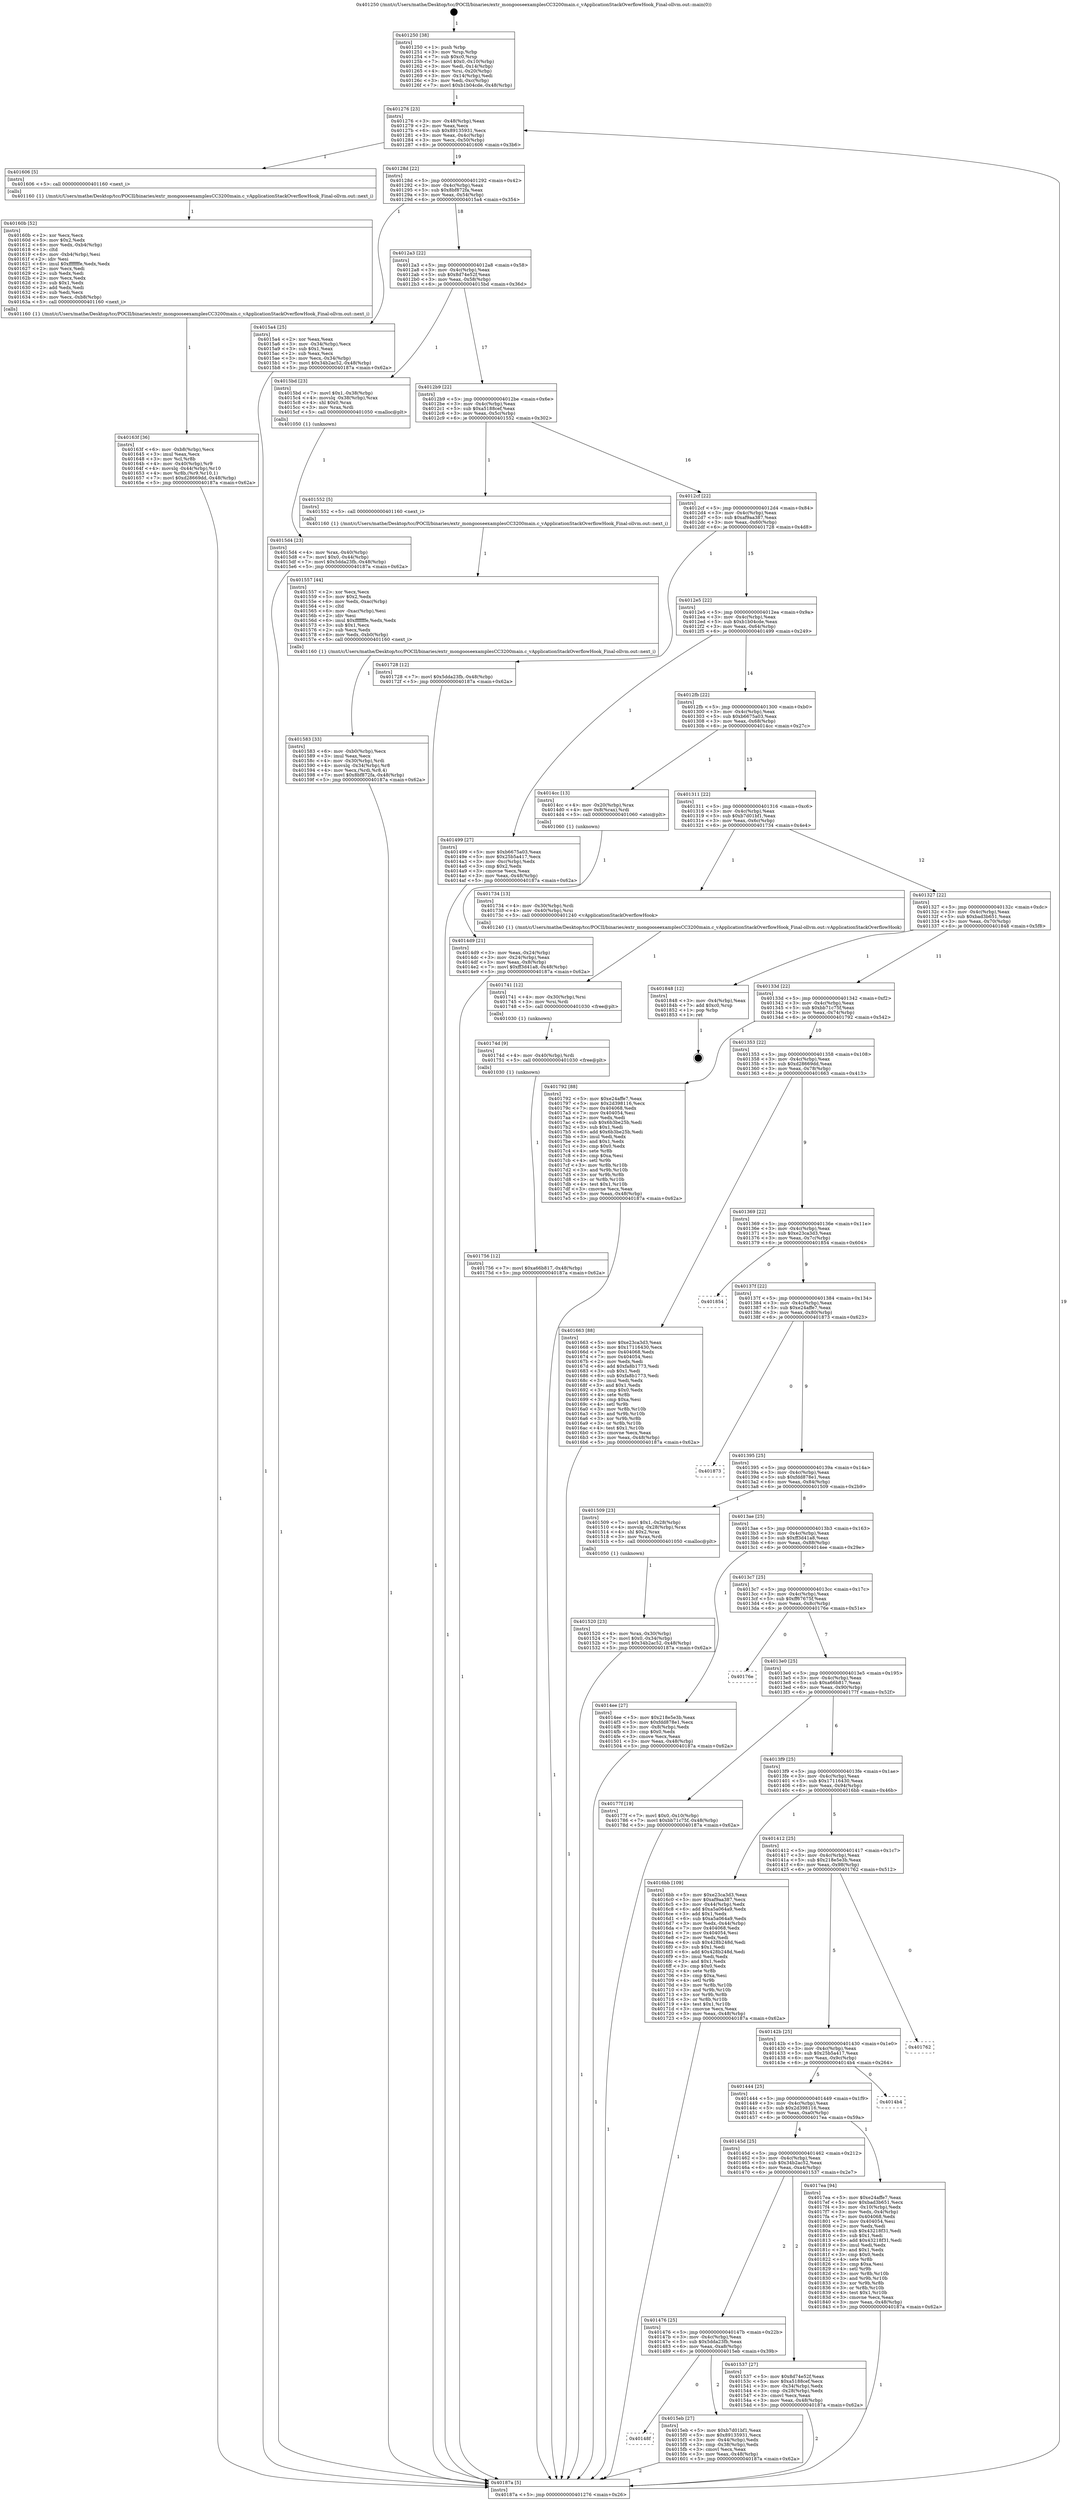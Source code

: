 digraph "0x401250" {
  label = "0x401250 (/mnt/c/Users/mathe/Desktop/tcc/POCII/binaries/extr_mongooseexamplesCC3200main.c_vApplicationStackOverflowHook_Final-ollvm.out::main(0))"
  labelloc = "t"
  node[shape=record]

  Entry [label="",width=0.3,height=0.3,shape=circle,fillcolor=black,style=filled]
  "0x401276" [label="{
     0x401276 [23]\l
     | [instrs]\l
     &nbsp;&nbsp;0x401276 \<+3\>: mov -0x48(%rbp),%eax\l
     &nbsp;&nbsp;0x401279 \<+2\>: mov %eax,%ecx\l
     &nbsp;&nbsp;0x40127b \<+6\>: sub $0x89135931,%ecx\l
     &nbsp;&nbsp;0x401281 \<+3\>: mov %eax,-0x4c(%rbp)\l
     &nbsp;&nbsp;0x401284 \<+3\>: mov %ecx,-0x50(%rbp)\l
     &nbsp;&nbsp;0x401287 \<+6\>: je 0000000000401606 \<main+0x3b6\>\l
  }"]
  "0x401606" [label="{
     0x401606 [5]\l
     | [instrs]\l
     &nbsp;&nbsp;0x401606 \<+5\>: call 0000000000401160 \<next_i\>\l
     | [calls]\l
     &nbsp;&nbsp;0x401160 \{1\} (/mnt/c/Users/mathe/Desktop/tcc/POCII/binaries/extr_mongooseexamplesCC3200main.c_vApplicationStackOverflowHook_Final-ollvm.out::next_i)\l
  }"]
  "0x40128d" [label="{
     0x40128d [22]\l
     | [instrs]\l
     &nbsp;&nbsp;0x40128d \<+5\>: jmp 0000000000401292 \<main+0x42\>\l
     &nbsp;&nbsp;0x401292 \<+3\>: mov -0x4c(%rbp),%eax\l
     &nbsp;&nbsp;0x401295 \<+5\>: sub $0x8bf872fa,%eax\l
     &nbsp;&nbsp;0x40129a \<+3\>: mov %eax,-0x54(%rbp)\l
     &nbsp;&nbsp;0x40129d \<+6\>: je 00000000004015a4 \<main+0x354\>\l
  }"]
  Exit [label="",width=0.3,height=0.3,shape=circle,fillcolor=black,style=filled,peripheries=2]
  "0x4015a4" [label="{
     0x4015a4 [25]\l
     | [instrs]\l
     &nbsp;&nbsp;0x4015a4 \<+2\>: xor %eax,%eax\l
     &nbsp;&nbsp;0x4015a6 \<+3\>: mov -0x34(%rbp),%ecx\l
     &nbsp;&nbsp;0x4015a9 \<+3\>: sub $0x1,%eax\l
     &nbsp;&nbsp;0x4015ac \<+2\>: sub %eax,%ecx\l
     &nbsp;&nbsp;0x4015ae \<+3\>: mov %ecx,-0x34(%rbp)\l
     &nbsp;&nbsp;0x4015b1 \<+7\>: movl $0x34b2ac52,-0x48(%rbp)\l
     &nbsp;&nbsp;0x4015b8 \<+5\>: jmp 000000000040187a \<main+0x62a\>\l
  }"]
  "0x4012a3" [label="{
     0x4012a3 [22]\l
     | [instrs]\l
     &nbsp;&nbsp;0x4012a3 \<+5\>: jmp 00000000004012a8 \<main+0x58\>\l
     &nbsp;&nbsp;0x4012a8 \<+3\>: mov -0x4c(%rbp),%eax\l
     &nbsp;&nbsp;0x4012ab \<+5\>: sub $0x8d74e52f,%eax\l
     &nbsp;&nbsp;0x4012b0 \<+3\>: mov %eax,-0x58(%rbp)\l
     &nbsp;&nbsp;0x4012b3 \<+6\>: je 00000000004015bd \<main+0x36d\>\l
  }"]
  "0x401756" [label="{
     0x401756 [12]\l
     | [instrs]\l
     &nbsp;&nbsp;0x401756 \<+7\>: movl $0xa66b817,-0x48(%rbp)\l
     &nbsp;&nbsp;0x40175d \<+5\>: jmp 000000000040187a \<main+0x62a\>\l
  }"]
  "0x4015bd" [label="{
     0x4015bd [23]\l
     | [instrs]\l
     &nbsp;&nbsp;0x4015bd \<+7\>: movl $0x1,-0x38(%rbp)\l
     &nbsp;&nbsp;0x4015c4 \<+4\>: movslq -0x38(%rbp),%rax\l
     &nbsp;&nbsp;0x4015c8 \<+4\>: shl $0x0,%rax\l
     &nbsp;&nbsp;0x4015cc \<+3\>: mov %rax,%rdi\l
     &nbsp;&nbsp;0x4015cf \<+5\>: call 0000000000401050 \<malloc@plt\>\l
     | [calls]\l
     &nbsp;&nbsp;0x401050 \{1\} (unknown)\l
  }"]
  "0x4012b9" [label="{
     0x4012b9 [22]\l
     | [instrs]\l
     &nbsp;&nbsp;0x4012b9 \<+5\>: jmp 00000000004012be \<main+0x6e\>\l
     &nbsp;&nbsp;0x4012be \<+3\>: mov -0x4c(%rbp),%eax\l
     &nbsp;&nbsp;0x4012c1 \<+5\>: sub $0xa5188cef,%eax\l
     &nbsp;&nbsp;0x4012c6 \<+3\>: mov %eax,-0x5c(%rbp)\l
     &nbsp;&nbsp;0x4012c9 \<+6\>: je 0000000000401552 \<main+0x302\>\l
  }"]
  "0x40174d" [label="{
     0x40174d [9]\l
     | [instrs]\l
     &nbsp;&nbsp;0x40174d \<+4\>: mov -0x40(%rbp),%rdi\l
     &nbsp;&nbsp;0x401751 \<+5\>: call 0000000000401030 \<free@plt\>\l
     | [calls]\l
     &nbsp;&nbsp;0x401030 \{1\} (unknown)\l
  }"]
  "0x401552" [label="{
     0x401552 [5]\l
     | [instrs]\l
     &nbsp;&nbsp;0x401552 \<+5\>: call 0000000000401160 \<next_i\>\l
     | [calls]\l
     &nbsp;&nbsp;0x401160 \{1\} (/mnt/c/Users/mathe/Desktop/tcc/POCII/binaries/extr_mongooseexamplesCC3200main.c_vApplicationStackOverflowHook_Final-ollvm.out::next_i)\l
  }"]
  "0x4012cf" [label="{
     0x4012cf [22]\l
     | [instrs]\l
     &nbsp;&nbsp;0x4012cf \<+5\>: jmp 00000000004012d4 \<main+0x84\>\l
     &nbsp;&nbsp;0x4012d4 \<+3\>: mov -0x4c(%rbp),%eax\l
     &nbsp;&nbsp;0x4012d7 \<+5\>: sub $0xaf9aa387,%eax\l
     &nbsp;&nbsp;0x4012dc \<+3\>: mov %eax,-0x60(%rbp)\l
     &nbsp;&nbsp;0x4012df \<+6\>: je 0000000000401728 \<main+0x4d8\>\l
  }"]
  "0x401741" [label="{
     0x401741 [12]\l
     | [instrs]\l
     &nbsp;&nbsp;0x401741 \<+4\>: mov -0x30(%rbp),%rsi\l
     &nbsp;&nbsp;0x401745 \<+3\>: mov %rsi,%rdi\l
     &nbsp;&nbsp;0x401748 \<+5\>: call 0000000000401030 \<free@plt\>\l
     | [calls]\l
     &nbsp;&nbsp;0x401030 \{1\} (unknown)\l
  }"]
  "0x401728" [label="{
     0x401728 [12]\l
     | [instrs]\l
     &nbsp;&nbsp;0x401728 \<+7\>: movl $0x5dda23fb,-0x48(%rbp)\l
     &nbsp;&nbsp;0x40172f \<+5\>: jmp 000000000040187a \<main+0x62a\>\l
  }"]
  "0x4012e5" [label="{
     0x4012e5 [22]\l
     | [instrs]\l
     &nbsp;&nbsp;0x4012e5 \<+5\>: jmp 00000000004012ea \<main+0x9a\>\l
     &nbsp;&nbsp;0x4012ea \<+3\>: mov -0x4c(%rbp),%eax\l
     &nbsp;&nbsp;0x4012ed \<+5\>: sub $0xb1b04cde,%eax\l
     &nbsp;&nbsp;0x4012f2 \<+3\>: mov %eax,-0x64(%rbp)\l
     &nbsp;&nbsp;0x4012f5 \<+6\>: je 0000000000401499 \<main+0x249\>\l
  }"]
  "0x40163f" [label="{
     0x40163f [36]\l
     | [instrs]\l
     &nbsp;&nbsp;0x40163f \<+6\>: mov -0xb8(%rbp),%ecx\l
     &nbsp;&nbsp;0x401645 \<+3\>: imul %eax,%ecx\l
     &nbsp;&nbsp;0x401648 \<+3\>: mov %cl,%r8b\l
     &nbsp;&nbsp;0x40164b \<+4\>: mov -0x40(%rbp),%r9\l
     &nbsp;&nbsp;0x40164f \<+4\>: movslq -0x44(%rbp),%r10\l
     &nbsp;&nbsp;0x401653 \<+4\>: mov %r8b,(%r9,%r10,1)\l
     &nbsp;&nbsp;0x401657 \<+7\>: movl $0xd28669dd,-0x48(%rbp)\l
     &nbsp;&nbsp;0x40165e \<+5\>: jmp 000000000040187a \<main+0x62a\>\l
  }"]
  "0x401499" [label="{
     0x401499 [27]\l
     | [instrs]\l
     &nbsp;&nbsp;0x401499 \<+5\>: mov $0xb6675a03,%eax\l
     &nbsp;&nbsp;0x40149e \<+5\>: mov $0x25b5a417,%ecx\l
     &nbsp;&nbsp;0x4014a3 \<+3\>: mov -0xc(%rbp),%edx\l
     &nbsp;&nbsp;0x4014a6 \<+3\>: cmp $0x2,%edx\l
     &nbsp;&nbsp;0x4014a9 \<+3\>: cmovne %ecx,%eax\l
     &nbsp;&nbsp;0x4014ac \<+3\>: mov %eax,-0x48(%rbp)\l
     &nbsp;&nbsp;0x4014af \<+5\>: jmp 000000000040187a \<main+0x62a\>\l
  }"]
  "0x4012fb" [label="{
     0x4012fb [22]\l
     | [instrs]\l
     &nbsp;&nbsp;0x4012fb \<+5\>: jmp 0000000000401300 \<main+0xb0\>\l
     &nbsp;&nbsp;0x401300 \<+3\>: mov -0x4c(%rbp),%eax\l
     &nbsp;&nbsp;0x401303 \<+5\>: sub $0xb6675a03,%eax\l
     &nbsp;&nbsp;0x401308 \<+3\>: mov %eax,-0x68(%rbp)\l
     &nbsp;&nbsp;0x40130b \<+6\>: je 00000000004014cc \<main+0x27c\>\l
  }"]
  "0x40187a" [label="{
     0x40187a [5]\l
     | [instrs]\l
     &nbsp;&nbsp;0x40187a \<+5\>: jmp 0000000000401276 \<main+0x26\>\l
  }"]
  "0x401250" [label="{
     0x401250 [38]\l
     | [instrs]\l
     &nbsp;&nbsp;0x401250 \<+1\>: push %rbp\l
     &nbsp;&nbsp;0x401251 \<+3\>: mov %rsp,%rbp\l
     &nbsp;&nbsp;0x401254 \<+7\>: sub $0xc0,%rsp\l
     &nbsp;&nbsp;0x40125b \<+7\>: movl $0x0,-0x10(%rbp)\l
     &nbsp;&nbsp;0x401262 \<+3\>: mov %edi,-0x14(%rbp)\l
     &nbsp;&nbsp;0x401265 \<+4\>: mov %rsi,-0x20(%rbp)\l
     &nbsp;&nbsp;0x401269 \<+3\>: mov -0x14(%rbp),%edi\l
     &nbsp;&nbsp;0x40126c \<+3\>: mov %edi,-0xc(%rbp)\l
     &nbsp;&nbsp;0x40126f \<+7\>: movl $0xb1b04cde,-0x48(%rbp)\l
  }"]
  "0x40160b" [label="{
     0x40160b [52]\l
     | [instrs]\l
     &nbsp;&nbsp;0x40160b \<+2\>: xor %ecx,%ecx\l
     &nbsp;&nbsp;0x40160d \<+5\>: mov $0x2,%edx\l
     &nbsp;&nbsp;0x401612 \<+6\>: mov %edx,-0xb4(%rbp)\l
     &nbsp;&nbsp;0x401618 \<+1\>: cltd\l
     &nbsp;&nbsp;0x401619 \<+6\>: mov -0xb4(%rbp),%esi\l
     &nbsp;&nbsp;0x40161f \<+2\>: idiv %esi\l
     &nbsp;&nbsp;0x401621 \<+6\>: imul $0xfffffffe,%edx,%edx\l
     &nbsp;&nbsp;0x401627 \<+2\>: mov %ecx,%edi\l
     &nbsp;&nbsp;0x401629 \<+2\>: sub %edx,%edi\l
     &nbsp;&nbsp;0x40162b \<+2\>: mov %ecx,%edx\l
     &nbsp;&nbsp;0x40162d \<+3\>: sub $0x1,%edx\l
     &nbsp;&nbsp;0x401630 \<+2\>: add %edx,%edi\l
     &nbsp;&nbsp;0x401632 \<+2\>: sub %edi,%ecx\l
     &nbsp;&nbsp;0x401634 \<+6\>: mov %ecx,-0xb8(%rbp)\l
     &nbsp;&nbsp;0x40163a \<+5\>: call 0000000000401160 \<next_i\>\l
     | [calls]\l
     &nbsp;&nbsp;0x401160 \{1\} (/mnt/c/Users/mathe/Desktop/tcc/POCII/binaries/extr_mongooseexamplesCC3200main.c_vApplicationStackOverflowHook_Final-ollvm.out::next_i)\l
  }"]
  "0x4014cc" [label="{
     0x4014cc [13]\l
     | [instrs]\l
     &nbsp;&nbsp;0x4014cc \<+4\>: mov -0x20(%rbp),%rax\l
     &nbsp;&nbsp;0x4014d0 \<+4\>: mov 0x8(%rax),%rdi\l
     &nbsp;&nbsp;0x4014d4 \<+5\>: call 0000000000401060 \<atoi@plt\>\l
     | [calls]\l
     &nbsp;&nbsp;0x401060 \{1\} (unknown)\l
  }"]
  "0x401311" [label="{
     0x401311 [22]\l
     | [instrs]\l
     &nbsp;&nbsp;0x401311 \<+5\>: jmp 0000000000401316 \<main+0xc6\>\l
     &nbsp;&nbsp;0x401316 \<+3\>: mov -0x4c(%rbp),%eax\l
     &nbsp;&nbsp;0x401319 \<+5\>: sub $0xb7d01bf1,%eax\l
     &nbsp;&nbsp;0x40131e \<+3\>: mov %eax,-0x6c(%rbp)\l
     &nbsp;&nbsp;0x401321 \<+6\>: je 0000000000401734 \<main+0x4e4\>\l
  }"]
  "0x4014d9" [label="{
     0x4014d9 [21]\l
     | [instrs]\l
     &nbsp;&nbsp;0x4014d9 \<+3\>: mov %eax,-0x24(%rbp)\l
     &nbsp;&nbsp;0x4014dc \<+3\>: mov -0x24(%rbp),%eax\l
     &nbsp;&nbsp;0x4014df \<+3\>: mov %eax,-0x8(%rbp)\l
     &nbsp;&nbsp;0x4014e2 \<+7\>: movl $0xff3d41a8,-0x48(%rbp)\l
     &nbsp;&nbsp;0x4014e9 \<+5\>: jmp 000000000040187a \<main+0x62a\>\l
  }"]
  "0x40148f" [label="{
     0x40148f\l
  }", style=dashed]
  "0x401734" [label="{
     0x401734 [13]\l
     | [instrs]\l
     &nbsp;&nbsp;0x401734 \<+4\>: mov -0x30(%rbp),%rdi\l
     &nbsp;&nbsp;0x401738 \<+4\>: mov -0x40(%rbp),%rsi\l
     &nbsp;&nbsp;0x40173c \<+5\>: call 0000000000401240 \<vApplicationStackOverflowHook\>\l
     | [calls]\l
     &nbsp;&nbsp;0x401240 \{1\} (/mnt/c/Users/mathe/Desktop/tcc/POCII/binaries/extr_mongooseexamplesCC3200main.c_vApplicationStackOverflowHook_Final-ollvm.out::vApplicationStackOverflowHook)\l
  }"]
  "0x401327" [label="{
     0x401327 [22]\l
     | [instrs]\l
     &nbsp;&nbsp;0x401327 \<+5\>: jmp 000000000040132c \<main+0xdc\>\l
     &nbsp;&nbsp;0x40132c \<+3\>: mov -0x4c(%rbp),%eax\l
     &nbsp;&nbsp;0x40132f \<+5\>: sub $0xbad3b651,%eax\l
     &nbsp;&nbsp;0x401334 \<+3\>: mov %eax,-0x70(%rbp)\l
     &nbsp;&nbsp;0x401337 \<+6\>: je 0000000000401848 \<main+0x5f8\>\l
  }"]
  "0x4015eb" [label="{
     0x4015eb [27]\l
     | [instrs]\l
     &nbsp;&nbsp;0x4015eb \<+5\>: mov $0xb7d01bf1,%eax\l
     &nbsp;&nbsp;0x4015f0 \<+5\>: mov $0x89135931,%ecx\l
     &nbsp;&nbsp;0x4015f5 \<+3\>: mov -0x44(%rbp),%edx\l
     &nbsp;&nbsp;0x4015f8 \<+3\>: cmp -0x38(%rbp),%edx\l
     &nbsp;&nbsp;0x4015fb \<+3\>: cmovl %ecx,%eax\l
     &nbsp;&nbsp;0x4015fe \<+3\>: mov %eax,-0x48(%rbp)\l
     &nbsp;&nbsp;0x401601 \<+5\>: jmp 000000000040187a \<main+0x62a\>\l
  }"]
  "0x401848" [label="{
     0x401848 [12]\l
     | [instrs]\l
     &nbsp;&nbsp;0x401848 \<+3\>: mov -0x4(%rbp),%eax\l
     &nbsp;&nbsp;0x40184b \<+7\>: add $0xc0,%rsp\l
     &nbsp;&nbsp;0x401852 \<+1\>: pop %rbp\l
     &nbsp;&nbsp;0x401853 \<+1\>: ret\l
  }"]
  "0x40133d" [label="{
     0x40133d [22]\l
     | [instrs]\l
     &nbsp;&nbsp;0x40133d \<+5\>: jmp 0000000000401342 \<main+0xf2\>\l
     &nbsp;&nbsp;0x401342 \<+3\>: mov -0x4c(%rbp),%eax\l
     &nbsp;&nbsp;0x401345 \<+5\>: sub $0xbb71c75f,%eax\l
     &nbsp;&nbsp;0x40134a \<+3\>: mov %eax,-0x74(%rbp)\l
     &nbsp;&nbsp;0x40134d \<+6\>: je 0000000000401792 \<main+0x542\>\l
  }"]
  "0x4015d4" [label="{
     0x4015d4 [23]\l
     | [instrs]\l
     &nbsp;&nbsp;0x4015d4 \<+4\>: mov %rax,-0x40(%rbp)\l
     &nbsp;&nbsp;0x4015d8 \<+7\>: movl $0x0,-0x44(%rbp)\l
     &nbsp;&nbsp;0x4015df \<+7\>: movl $0x5dda23fb,-0x48(%rbp)\l
     &nbsp;&nbsp;0x4015e6 \<+5\>: jmp 000000000040187a \<main+0x62a\>\l
  }"]
  "0x401792" [label="{
     0x401792 [88]\l
     | [instrs]\l
     &nbsp;&nbsp;0x401792 \<+5\>: mov $0xe24affe7,%eax\l
     &nbsp;&nbsp;0x401797 \<+5\>: mov $0x2d398116,%ecx\l
     &nbsp;&nbsp;0x40179c \<+7\>: mov 0x404068,%edx\l
     &nbsp;&nbsp;0x4017a3 \<+7\>: mov 0x404054,%esi\l
     &nbsp;&nbsp;0x4017aa \<+2\>: mov %edx,%edi\l
     &nbsp;&nbsp;0x4017ac \<+6\>: sub $0x6b3be25b,%edi\l
     &nbsp;&nbsp;0x4017b2 \<+3\>: sub $0x1,%edi\l
     &nbsp;&nbsp;0x4017b5 \<+6\>: add $0x6b3be25b,%edi\l
     &nbsp;&nbsp;0x4017bb \<+3\>: imul %edi,%edx\l
     &nbsp;&nbsp;0x4017be \<+3\>: and $0x1,%edx\l
     &nbsp;&nbsp;0x4017c1 \<+3\>: cmp $0x0,%edx\l
     &nbsp;&nbsp;0x4017c4 \<+4\>: sete %r8b\l
     &nbsp;&nbsp;0x4017c8 \<+3\>: cmp $0xa,%esi\l
     &nbsp;&nbsp;0x4017cb \<+4\>: setl %r9b\l
     &nbsp;&nbsp;0x4017cf \<+3\>: mov %r8b,%r10b\l
     &nbsp;&nbsp;0x4017d2 \<+3\>: and %r9b,%r10b\l
     &nbsp;&nbsp;0x4017d5 \<+3\>: xor %r9b,%r8b\l
     &nbsp;&nbsp;0x4017d8 \<+3\>: or %r8b,%r10b\l
     &nbsp;&nbsp;0x4017db \<+4\>: test $0x1,%r10b\l
     &nbsp;&nbsp;0x4017df \<+3\>: cmovne %ecx,%eax\l
     &nbsp;&nbsp;0x4017e2 \<+3\>: mov %eax,-0x48(%rbp)\l
     &nbsp;&nbsp;0x4017e5 \<+5\>: jmp 000000000040187a \<main+0x62a\>\l
  }"]
  "0x401353" [label="{
     0x401353 [22]\l
     | [instrs]\l
     &nbsp;&nbsp;0x401353 \<+5\>: jmp 0000000000401358 \<main+0x108\>\l
     &nbsp;&nbsp;0x401358 \<+3\>: mov -0x4c(%rbp),%eax\l
     &nbsp;&nbsp;0x40135b \<+5\>: sub $0xd28669dd,%eax\l
     &nbsp;&nbsp;0x401360 \<+3\>: mov %eax,-0x78(%rbp)\l
     &nbsp;&nbsp;0x401363 \<+6\>: je 0000000000401663 \<main+0x413\>\l
  }"]
  "0x401583" [label="{
     0x401583 [33]\l
     | [instrs]\l
     &nbsp;&nbsp;0x401583 \<+6\>: mov -0xb0(%rbp),%ecx\l
     &nbsp;&nbsp;0x401589 \<+3\>: imul %eax,%ecx\l
     &nbsp;&nbsp;0x40158c \<+4\>: mov -0x30(%rbp),%rdi\l
     &nbsp;&nbsp;0x401590 \<+4\>: movslq -0x34(%rbp),%r8\l
     &nbsp;&nbsp;0x401594 \<+4\>: mov %ecx,(%rdi,%r8,4)\l
     &nbsp;&nbsp;0x401598 \<+7\>: movl $0x8bf872fa,-0x48(%rbp)\l
     &nbsp;&nbsp;0x40159f \<+5\>: jmp 000000000040187a \<main+0x62a\>\l
  }"]
  "0x401663" [label="{
     0x401663 [88]\l
     | [instrs]\l
     &nbsp;&nbsp;0x401663 \<+5\>: mov $0xe23ca3d3,%eax\l
     &nbsp;&nbsp;0x401668 \<+5\>: mov $0x17116430,%ecx\l
     &nbsp;&nbsp;0x40166d \<+7\>: mov 0x404068,%edx\l
     &nbsp;&nbsp;0x401674 \<+7\>: mov 0x404054,%esi\l
     &nbsp;&nbsp;0x40167b \<+2\>: mov %edx,%edi\l
     &nbsp;&nbsp;0x40167d \<+6\>: add $0xfa8b1773,%edi\l
     &nbsp;&nbsp;0x401683 \<+3\>: sub $0x1,%edi\l
     &nbsp;&nbsp;0x401686 \<+6\>: sub $0xfa8b1773,%edi\l
     &nbsp;&nbsp;0x40168c \<+3\>: imul %edi,%edx\l
     &nbsp;&nbsp;0x40168f \<+3\>: and $0x1,%edx\l
     &nbsp;&nbsp;0x401692 \<+3\>: cmp $0x0,%edx\l
     &nbsp;&nbsp;0x401695 \<+4\>: sete %r8b\l
     &nbsp;&nbsp;0x401699 \<+3\>: cmp $0xa,%esi\l
     &nbsp;&nbsp;0x40169c \<+4\>: setl %r9b\l
     &nbsp;&nbsp;0x4016a0 \<+3\>: mov %r8b,%r10b\l
     &nbsp;&nbsp;0x4016a3 \<+3\>: and %r9b,%r10b\l
     &nbsp;&nbsp;0x4016a6 \<+3\>: xor %r9b,%r8b\l
     &nbsp;&nbsp;0x4016a9 \<+3\>: or %r8b,%r10b\l
     &nbsp;&nbsp;0x4016ac \<+4\>: test $0x1,%r10b\l
     &nbsp;&nbsp;0x4016b0 \<+3\>: cmovne %ecx,%eax\l
     &nbsp;&nbsp;0x4016b3 \<+3\>: mov %eax,-0x48(%rbp)\l
     &nbsp;&nbsp;0x4016b6 \<+5\>: jmp 000000000040187a \<main+0x62a\>\l
  }"]
  "0x401369" [label="{
     0x401369 [22]\l
     | [instrs]\l
     &nbsp;&nbsp;0x401369 \<+5\>: jmp 000000000040136e \<main+0x11e\>\l
     &nbsp;&nbsp;0x40136e \<+3\>: mov -0x4c(%rbp),%eax\l
     &nbsp;&nbsp;0x401371 \<+5\>: sub $0xe23ca3d3,%eax\l
     &nbsp;&nbsp;0x401376 \<+3\>: mov %eax,-0x7c(%rbp)\l
     &nbsp;&nbsp;0x401379 \<+6\>: je 0000000000401854 \<main+0x604\>\l
  }"]
  "0x401557" [label="{
     0x401557 [44]\l
     | [instrs]\l
     &nbsp;&nbsp;0x401557 \<+2\>: xor %ecx,%ecx\l
     &nbsp;&nbsp;0x401559 \<+5\>: mov $0x2,%edx\l
     &nbsp;&nbsp;0x40155e \<+6\>: mov %edx,-0xac(%rbp)\l
     &nbsp;&nbsp;0x401564 \<+1\>: cltd\l
     &nbsp;&nbsp;0x401565 \<+6\>: mov -0xac(%rbp),%esi\l
     &nbsp;&nbsp;0x40156b \<+2\>: idiv %esi\l
     &nbsp;&nbsp;0x40156d \<+6\>: imul $0xfffffffe,%edx,%edx\l
     &nbsp;&nbsp;0x401573 \<+3\>: sub $0x1,%ecx\l
     &nbsp;&nbsp;0x401576 \<+2\>: sub %ecx,%edx\l
     &nbsp;&nbsp;0x401578 \<+6\>: mov %edx,-0xb0(%rbp)\l
     &nbsp;&nbsp;0x40157e \<+5\>: call 0000000000401160 \<next_i\>\l
     | [calls]\l
     &nbsp;&nbsp;0x401160 \{1\} (/mnt/c/Users/mathe/Desktop/tcc/POCII/binaries/extr_mongooseexamplesCC3200main.c_vApplicationStackOverflowHook_Final-ollvm.out::next_i)\l
  }"]
  "0x401854" [label="{
     0x401854\l
  }", style=dashed]
  "0x40137f" [label="{
     0x40137f [22]\l
     | [instrs]\l
     &nbsp;&nbsp;0x40137f \<+5\>: jmp 0000000000401384 \<main+0x134\>\l
     &nbsp;&nbsp;0x401384 \<+3\>: mov -0x4c(%rbp),%eax\l
     &nbsp;&nbsp;0x401387 \<+5\>: sub $0xe24affe7,%eax\l
     &nbsp;&nbsp;0x40138c \<+3\>: mov %eax,-0x80(%rbp)\l
     &nbsp;&nbsp;0x40138f \<+6\>: je 0000000000401873 \<main+0x623\>\l
  }"]
  "0x401476" [label="{
     0x401476 [25]\l
     | [instrs]\l
     &nbsp;&nbsp;0x401476 \<+5\>: jmp 000000000040147b \<main+0x22b\>\l
     &nbsp;&nbsp;0x40147b \<+3\>: mov -0x4c(%rbp),%eax\l
     &nbsp;&nbsp;0x40147e \<+5\>: sub $0x5dda23fb,%eax\l
     &nbsp;&nbsp;0x401483 \<+6\>: mov %eax,-0xa8(%rbp)\l
     &nbsp;&nbsp;0x401489 \<+6\>: je 00000000004015eb \<main+0x39b\>\l
  }"]
  "0x401873" [label="{
     0x401873\l
  }", style=dashed]
  "0x401395" [label="{
     0x401395 [25]\l
     | [instrs]\l
     &nbsp;&nbsp;0x401395 \<+5\>: jmp 000000000040139a \<main+0x14a\>\l
     &nbsp;&nbsp;0x40139a \<+3\>: mov -0x4c(%rbp),%eax\l
     &nbsp;&nbsp;0x40139d \<+5\>: sub $0xfdd878e1,%eax\l
     &nbsp;&nbsp;0x4013a2 \<+6\>: mov %eax,-0x84(%rbp)\l
     &nbsp;&nbsp;0x4013a8 \<+6\>: je 0000000000401509 \<main+0x2b9\>\l
  }"]
  "0x401537" [label="{
     0x401537 [27]\l
     | [instrs]\l
     &nbsp;&nbsp;0x401537 \<+5\>: mov $0x8d74e52f,%eax\l
     &nbsp;&nbsp;0x40153c \<+5\>: mov $0xa5188cef,%ecx\l
     &nbsp;&nbsp;0x401541 \<+3\>: mov -0x34(%rbp),%edx\l
     &nbsp;&nbsp;0x401544 \<+3\>: cmp -0x28(%rbp),%edx\l
     &nbsp;&nbsp;0x401547 \<+3\>: cmovl %ecx,%eax\l
     &nbsp;&nbsp;0x40154a \<+3\>: mov %eax,-0x48(%rbp)\l
     &nbsp;&nbsp;0x40154d \<+5\>: jmp 000000000040187a \<main+0x62a\>\l
  }"]
  "0x401509" [label="{
     0x401509 [23]\l
     | [instrs]\l
     &nbsp;&nbsp;0x401509 \<+7\>: movl $0x1,-0x28(%rbp)\l
     &nbsp;&nbsp;0x401510 \<+4\>: movslq -0x28(%rbp),%rax\l
     &nbsp;&nbsp;0x401514 \<+4\>: shl $0x2,%rax\l
     &nbsp;&nbsp;0x401518 \<+3\>: mov %rax,%rdi\l
     &nbsp;&nbsp;0x40151b \<+5\>: call 0000000000401050 \<malloc@plt\>\l
     | [calls]\l
     &nbsp;&nbsp;0x401050 \{1\} (unknown)\l
  }"]
  "0x4013ae" [label="{
     0x4013ae [25]\l
     | [instrs]\l
     &nbsp;&nbsp;0x4013ae \<+5\>: jmp 00000000004013b3 \<main+0x163\>\l
     &nbsp;&nbsp;0x4013b3 \<+3\>: mov -0x4c(%rbp),%eax\l
     &nbsp;&nbsp;0x4013b6 \<+5\>: sub $0xff3d41a8,%eax\l
     &nbsp;&nbsp;0x4013bb \<+6\>: mov %eax,-0x88(%rbp)\l
     &nbsp;&nbsp;0x4013c1 \<+6\>: je 00000000004014ee \<main+0x29e\>\l
  }"]
  "0x40145d" [label="{
     0x40145d [25]\l
     | [instrs]\l
     &nbsp;&nbsp;0x40145d \<+5\>: jmp 0000000000401462 \<main+0x212\>\l
     &nbsp;&nbsp;0x401462 \<+3\>: mov -0x4c(%rbp),%eax\l
     &nbsp;&nbsp;0x401465 \<+5\>: sub $0x34b2ac52,%eax\l
     &nbsp;&nbsp;0x40146a \<+6\>: mov %eax,-0xa4(%rbp)\l
     &nbsp;&nbsp;0x401470 \<+6\>: je 0000000000401537 \<main+0x2e7\>\l
  }"]
  "0x4014ee" [label="{
     0x4014ee [27]\l
     | [instrs]\l
     &nbsp;&nbsp;0x4014ee \<+5\>: mov $0x218e5e3b,%eax\l
     &nbsp;&nbsp;0x4014f3 \<+5\>: mov $0xfdd878e1,%ecx\l
     &nbsp;&nbsp;0x4014f8 \<+3\>: mov -0x8(%rbp),%edx\l
     &nbsp;&nbsp;0x4014fb \<+3\>: cmp $0x0,%edx\l
     &nbsp;&nbsp;0x4014fe \<+3\>: cmove %ecx,%eax\l
     &nbsp;&nbsp;0x401501 \<+3\>: mov %eax,-0x48(%rbp)\l
     &nbsp;&nbsp;0x401504 \<+5\>: jmp 000000000040187a \<main+0x62a\>\l
  }"]
  "0x4013c7" [label="{
     0x4013c7 [25]\l
     | [instrs]\l
     &nbsp;&nbsp;0x4013c7 \<+5\>: jmp 00000000004013cc \<main+0x17c\>\l
     &nbsp;&nbsp;0x4013cc \<+3\>: mov -0x4c(%rbp),%eax\l
     &nbsp;&nbsp;0x4013cf \<+5\>: sub $0xff67675f,%eax\l
     &nbsp;&nbsp;0x4013d4 \<+6\>: mov %eax,-0x8c(%rbp)\l
     &nbsp;&nbsp;0x4013da \<+6\>: je 000000000040176e \<main+0x51e\>\l
  }"]
  "0x401520" [label="{
     0x401520 [23]\l
     | [instrs]\l
     &nbsp;&nbsp;0x401520 \<+4\>: mov %rax,-0x30(%rbp)\l
     &nbsp;&nbsp;0x401524 \<+7\>: movl $0x0,-0x34(%rbp)\l
     &nbsp;&nbsp;0x40152b \<+7\>: movl $0x34b2ac52,-0x48(%rbp)\l
     &nbsp;&nbsp;0x401532 \<+5\>: jmp 000000000040187a \<main+0x62a\>\l
  }"]
  "0x4017ea" [label="{
     0x4017ea [94]\l
     | [instrs]\l
     &nbsp;&nbsp;0x4017ea \<+5\>: mov $0xe24affe7,%eax\l
     &nbsp;&nbsp;0x4017ef \<+5\>: mov $0xbad3b651,%ecx\l
     &nbsp;&nbsp;0x4017f4 \<+3\>: mov -0x10(%rbp),%edx\l
     &nbsp;&nbsp;0x4017f7 \<+3\>: mov %edx,-0x4(%rbp)\l
     &nbsp;&nbsp;0x4017fa \<+7\>: mov 0x404068,%edx\l
     &nbsp;&nbsp;0x401801 \<+7\>: mov 0x404054,%esi\l
     &nbsp;&nbsp;0x401808 \<+2\>: mov %edx,%edi\l
     &nbsp;&nbsp;0x40180a \<+6\>: sub $0x43218f31,%edi\l
     &nbsp;&nbsp;0x401810 \<+3\>: sub $0x1,%edi\l
     &nbsp;&nbsp;0x401813 \<+6\>: add $0x43218f31,%edi\l
     &nbsp;&nbsp;0x401819 \<+3\>: imul %edi,%edx\l
     &nbsp;&nbsp;0x40181c \<+3\>: and $0x1,%edx\l
     &nbsp;&nbsp;0x40181f \<+3\>: cmp $0x0,%edx\l
     &nbsp;&nbsp;0x401822 \<+4\>: sete %r8b\l
     &nbsp;&nbsp;0x401826 \<+3\>: cmp $0xa,%esi\l
     &nbsp;&nbsp;0x401829 \<+4\>: setl %r9b\l
     &nbsp;&nbsp;0x40182d \<+3\>: mov %r8b,%r10b\l
     &nbsp;&nbsp;0x401830 \<+3\>: and %r9b,%r10b\l
     &nbsp;&nbsp;0x401833 \<+3\>: xor %r9b,%r8b\l
     &nbsp;&nbsp;0x401836 \<+3\>: or %r8b,%r10b\l
     &nbsp;&nbsp;0x401839 \<+4\>: test $0x1,%r10b\l
     &nbsp;&nbsp;0x40183d \<+3\>: cmovne %ecx,%eax\l
     &nbsp;&nbsp;0x401840 \<+3\>: mov %eax,-0x48(%rbp)\l
     &nbsp;&nbsp;0x401843 \<+5\>: jmp 000000000040187a \<main+0x62a\>\l
  }"]
  "0x40176e" [label="{
     0x40176e\l
  }", style=dashed]
  "0x4013e0" [label="{
     0x4013e0 [25]\l
     | [instrs]\l
     &nbsp;&nbsp;0x4013e0 \<+5\>: jmp 00000000004013e5 \<main+0x195\>\l
     &nbsp;&nbsp;0x4013e5 \<+3\>: mov -0x4c(%rbp),%eax\l
     &nbsp;&nbsp;0x4013e8 \<+5\>: sub $0xa66b817,%eax\l
     &nbsp;&nbsp;0x4013ed \<+6\>: mov %eax,-0x90(%rbp)\l
     &nbsp;&nbsp;0x4013f3 \<+6\>: je 000000000040177f \<main+0x52f\>\l
  }"]
  "0x401444" [label="{
     0x401444 [25]\l
     | [instrs]\l
     &nbsp;&nbsp;0x401444 \<+5\>: jmp 0000000000401449 \<main+0x1f9\>\l
     &nbsp;&nbsp;0x401449 \<+3\>: mov -0x4c(%rbp),%eax\l
     &nbsp;&nbsp;0x40144c \<+5\>: sub $0x2d398116,%eax\l
     &nbsp;&nbsp;0x401451 \<+6\>: mov %eax,-0xa0(%rbp)\l
     &nbsp;&nbsp;0x401457 \<+6\>: je 00000000004017ea \<main+0x59a\>\l
  }"]
  "0x40177f" [label="{
     0x40177f [19]\l
     | [instrs]\l
     &nbsp;&nbsp;0x40177f \<+7\>: movl $0x0,-0x10(%rbp)\l
     &nbsp;&nbsp;0x401786 \<+7\>: movl $0xbb71c75f,-0x48(%rbp)\l
     &nbsp;&nbsp;0x40178d \<+5\>: jmp 000000000040187a \<main+0x62a\>\l
  }"]
  "0x4013f9" [label="{
     0x4013f9 [25]\l
     | [instrs]\l
     &nbsp;&nbsp;0x4013f9 \<+5\>: jmp 00000000004013fe \<main+0x1ae\>\l
     &nbsp;&nbsp;0x4013fe \<+3\>: mov -0x4c(%rbp),%eax\l
     &nbsp;&nbsp;0x401401 \<+5\>: sub $0x17116430,%eax\l
     &nbsp;&nbsp;0x401406 \<+6\>: mov %eax,-0x94(%rbp)\l
     &nbsp;&nbsp;0x40140c \<+6\>: je 00000000004016bb \<main+0x46b\>\l
  }"]
  "0x4014b4" [label="{
     0x4014b4\l
  }", style=dashed]
  "0x4016bb" [label="{
     0x4016bb [109]\l
     | [instrs]\l
     &nbsp;&nbsp;0x4016bb \<+5\>: mov $0xe23ca3d3,%eax\l
     &nbsp;&nbsp;0x4016c0 \<+5\>: mov $0xaf9aa387,%ecx\l
     &nbsp;&nbsp;0x4016c5 \<+3\>: mov -0x44(%rbp),%edx\l
     &nbsp;&nbsp;0x4016c8 \<+6\>: add $0xa5a064a9,%edx\l
     &nbsp;&nbsp;0x4016ce \<+3\>: add $0x1,%edx\l
     &nbsp;&nbsp;0x4016d1 \<+6\>: sub $0xa5a064a9,%edx\l
     &nbsp;&nbsp;0x4016d7 \<+3\>: mov %edx,-0x44(%rbp)\l
     &nbsp;&nbsp;0x4016da \<+7\>: mov 0x404068,%edx\l
     &nbsp;&nbsp;0x4016e1 \<+7\>: mov 0x404054,%esi\l
     &nbsp;&nbsp;0x4016e8 \<+2\>: mov %edx,%edi\l
     &nbsp;&nbsp;0x4016ea \<+6\>: sub $0x428b248d,%edi\l
     &nbsp;&nbsp;0x4016f0 \<+3\>: sub $0x1,%edi\l
     &nbsp;&nbsp;0x4016f3 \<+6\>: add $0x428b248d,%edi\l
     &nbsp;&nbsp;0x4016f9 \<+3\>: imul %edi,%edx\l
     &nbsp;&nbsp;0x4016fc \<+3\>: and $0x1,%edx\l
     &nbsp;&nbsp;0x4016ff \<+3\>: cmp $0x0,%edx\l
     &nbsp;&nbsp;0x401702 \<+4\>: sete %r8b\l
     &nbsp;&nbsp;0x401706 \<+3\>: cmp $0xa,%esi\l
     &nbsp;&nbsp;0x401709 \<+4\>: setl %r9b\l
     &nbsp;&nbsp;0x40170d \<+3\>: mov %r8b,%r10b\l
     &nbsp;&nbsp;0x401710 \<+3\>: and %r9b,%r10b\l
     &nbsp;&nbsp;0x401713 \<+3\>: xor %r9b,%r8b\l
     &nbsp;&nbsp;0x401716 \<+3\>: or %r8b,%r10b\l
     &nbsp;&nbsp;0x401719 \<+4\>: test $0x1,%r10b\l
     &nbsp;&nbsp;0x40171d \<+3\>: cmovne %ecx,%eax\l
     &nbsp;&nbsp;0x401720 \<+3\>: mov %eax,-0x48(%rbp)\l
     &nbsp;&nbsp;0x401723 \<+5\>: jmp 000000000040187a \<main+0x62a\>\l
  }"]
  "0x401412" [label="{
     0x401412 [25]\l
     | [instrs]\l
     &nbsp;&nbsp;0x401412 \<+5\>: jmp 0000000000401417 \<main+0x1c7\>\l
     &nbsp;&nbsp;0x401417 \<+3\>: mov -0x4c(%rbp),%eax\l
     &nbsp;&nbsp;0x40141a \<+5\>: sub $0x218e5e3b,%eax\l
     &nbsp;&nbsp;0x40141f \<+6\>: mov %eax,-0x98(%rbp)\l
     &nbsp;&nbsp;0x401425 \<+6\>: je 0000000000401762 \<main+0x512\>\l
  }"]
  "0x40142b" [label="{
     0x40142b [25]\l
     | [instrs]\l
     &nbsp;&nbsp;0x40142b \<+5\>: jmp 0000000000401430 \<main+0x1e0\>\l
     &nbsp;&nbsp;0x401430 \<+3\>: mov -0x4c(%rbp),%eax\l
     &nbsp;&nbsp;0x401433 \<+5\>: sub $0x25b5a417,%eax\l
     &nbsp;&nbsp;0x401438 \<+6\>: mov %eax,-0x9c(%rbp)\l
     &nbsp;&nbsp;0x40143e \<+6\>: je 00000000004014b4 \<main+0x264\>\l
  }"]
  "0x401762" [label="{
     0x401762\l
  }", style=dashed]
  Entry -> "0x401250" [label=" 1"]
  "0x401276" -> "0x401606" [label=" 1"]
  "0x401276" -> "0x40128d" [label=" 19"]
  "0x401848" -> Exit [label=" 1"]
  "0x40128d" -> "0x4015a4" [label=" 1"]
  "0x40128d" -> "0x4012a3" [label=" 18"]
  "0x4017ea" -> "0x40187a" [label=" 1"]
  "0x4012a3" -> "0x4015bd" [label=" 1"]
  "0x4012a3" -> "0x4012b9" [label=" 17"]
  "0x401792" -> "0x40187a" [label=" 1"]
  "0x4012b9" -> "0x401552" [label=" 1"]
  "0x4012b9" -> "0x4012cf" [label=" 16"]
  "0x40177f" -> "0x40187a" [label=" 1"]
  "0x4012cf" -> "0x401728" [label=" 1"]
  "0x4012cf" -> "0x4012e5" [label=" 15"]
  "0x401756" -> "0x40187a" [label=" 1"]
  "0x4012e5" -> "0x401499" [label=" 1"]
  "0x4012e5" -> "0x4012fb" [label=" 14"]
  "0x401499" -> "0x40187a" [label=" 1"]
  "0x401250" -> "0x401276" [label=" 1"]
  "0x40187a" -> "0x401276" [label=" 19"]
  "0x40174d" -> "0x401756" [label=" 1"]
  "0x4012fb" -> "0x4014cc" [label=" 1"]
  "0x4012fb" -> "0x401311" [label=" 13"]
  "0x4014cc" -> "0x4014d9" [label=" 1"]
  "0x4014d9" -> "0x40187a" [label=" 1"]
  "0x401741" -> "0x40174d" [label=" 1"]
  "0x401311" -> "0x401734" [label=" 1"]
  "0x401311" -> "0x401327" [label=" 12"]
  "0x401734" -> "0x401741" [label=" 1"]
  "0x401327" -> "0x401848" [label=" 1"]
  "0x401327" -> "0x40133d" [label=" 11"]
  "0x401728" -> "0x40187a" [label=" 1"]
  "0x40133d" -> "0x401792" [label=" 1"]
  "0x40133d" -> "0x401353" [label=" 10"]
  "0x401663" -> "0x40187a" [label=" 1"]
  "0x401353" -> "0x401663" [label=" 1"]
  "0x401353" -> "0x401369" [label=" 9"]
  "0x40163f" -> "0x40187a" [label=" 1"]
  "0x401369" -> "0x401854" [label=" 0"]
  "0x401369" -> "0x40137f" [label=" 9"]
  "0x40160b" -> "0x40163f" [label=" 1"]
  "0x40137f" -> "0x401873" [label=" 0"]
  "0x40137f" -> "0x401395" [label=" 9"]
  "0x401606" -> "0x40160b" [label=" 1"]
  "0x401395" -> "0x401509" [label=" 1"]
  "0x401395" -> "0x4013ae" [label=" 8"]
  "0x4015eb" -> "0x40187a" [label=" 2"]
  "0x4013ae" -> "0x4014ee" [label=" 1"]
  "0x4013ae" -> "0x4013c7" [label=" 7"]
  "0x4014ee" -> "0x40187a" [label=" 1"]
  "0x401509" -> "0x401520" [label=" 1"]
  "0x401520" -> "0x40187a" [label=" 1"]
  "0x401476" -> "0x4015eb" [label=" 2"]
  "0x4013c7" -> "0x40176e" [label=" 0"]
  "0x4013c7" -> "0x4013e0" [label=" 7"]
  "0x4016bb" -> "0x40187a" [label=" 1"]
  "0x4013e0" -> "0x40177f" [label=" 1"]
  "0x4013e0" -> "0x4013f9" [label=" 6"]
  "0x4015bd" -> "0x4015d4" [label=" 1"]
  "0x4013f9" -> "0x4016bb" [label=" 1"]
  "0x4013f9" -> "0x401412" [label=" 5"]
  "0x4015a4" -> "0x40187a" [label=" 1"]
  "0x401412" -> "0x401762" [label=" 0"]
  "0x401412" -> "0x40142b" [label=" 5"]
  "0x401583" -> "0x40187a" [label=" 1"]
  "0x40142b" -> "0x4014b4" [label=" 0"]
  "0x40142b" -> "0x401444" [label=" 5"]
  "0x4015d4" -> "0x40187a" [label=" 1"]
  "0x401444" -> "0x4017ea" [label=" 1"]
  "0x401444" -> "0x40145d" [label=" 4"]
  "0x401476" -> "0x40148f" [label=" 0"]
  "0x40145d" -> "0x401537" [label=" 2"]
  "0x40145d" -> "0x401476" [label=" 2"]
  "0x401537" -> "0x40187a" [label=" 2"]
  "0x401552" -> "0x401557" [label=" 1"]
  "0x401557" -> "0x401583" [label=" 1"]
}

